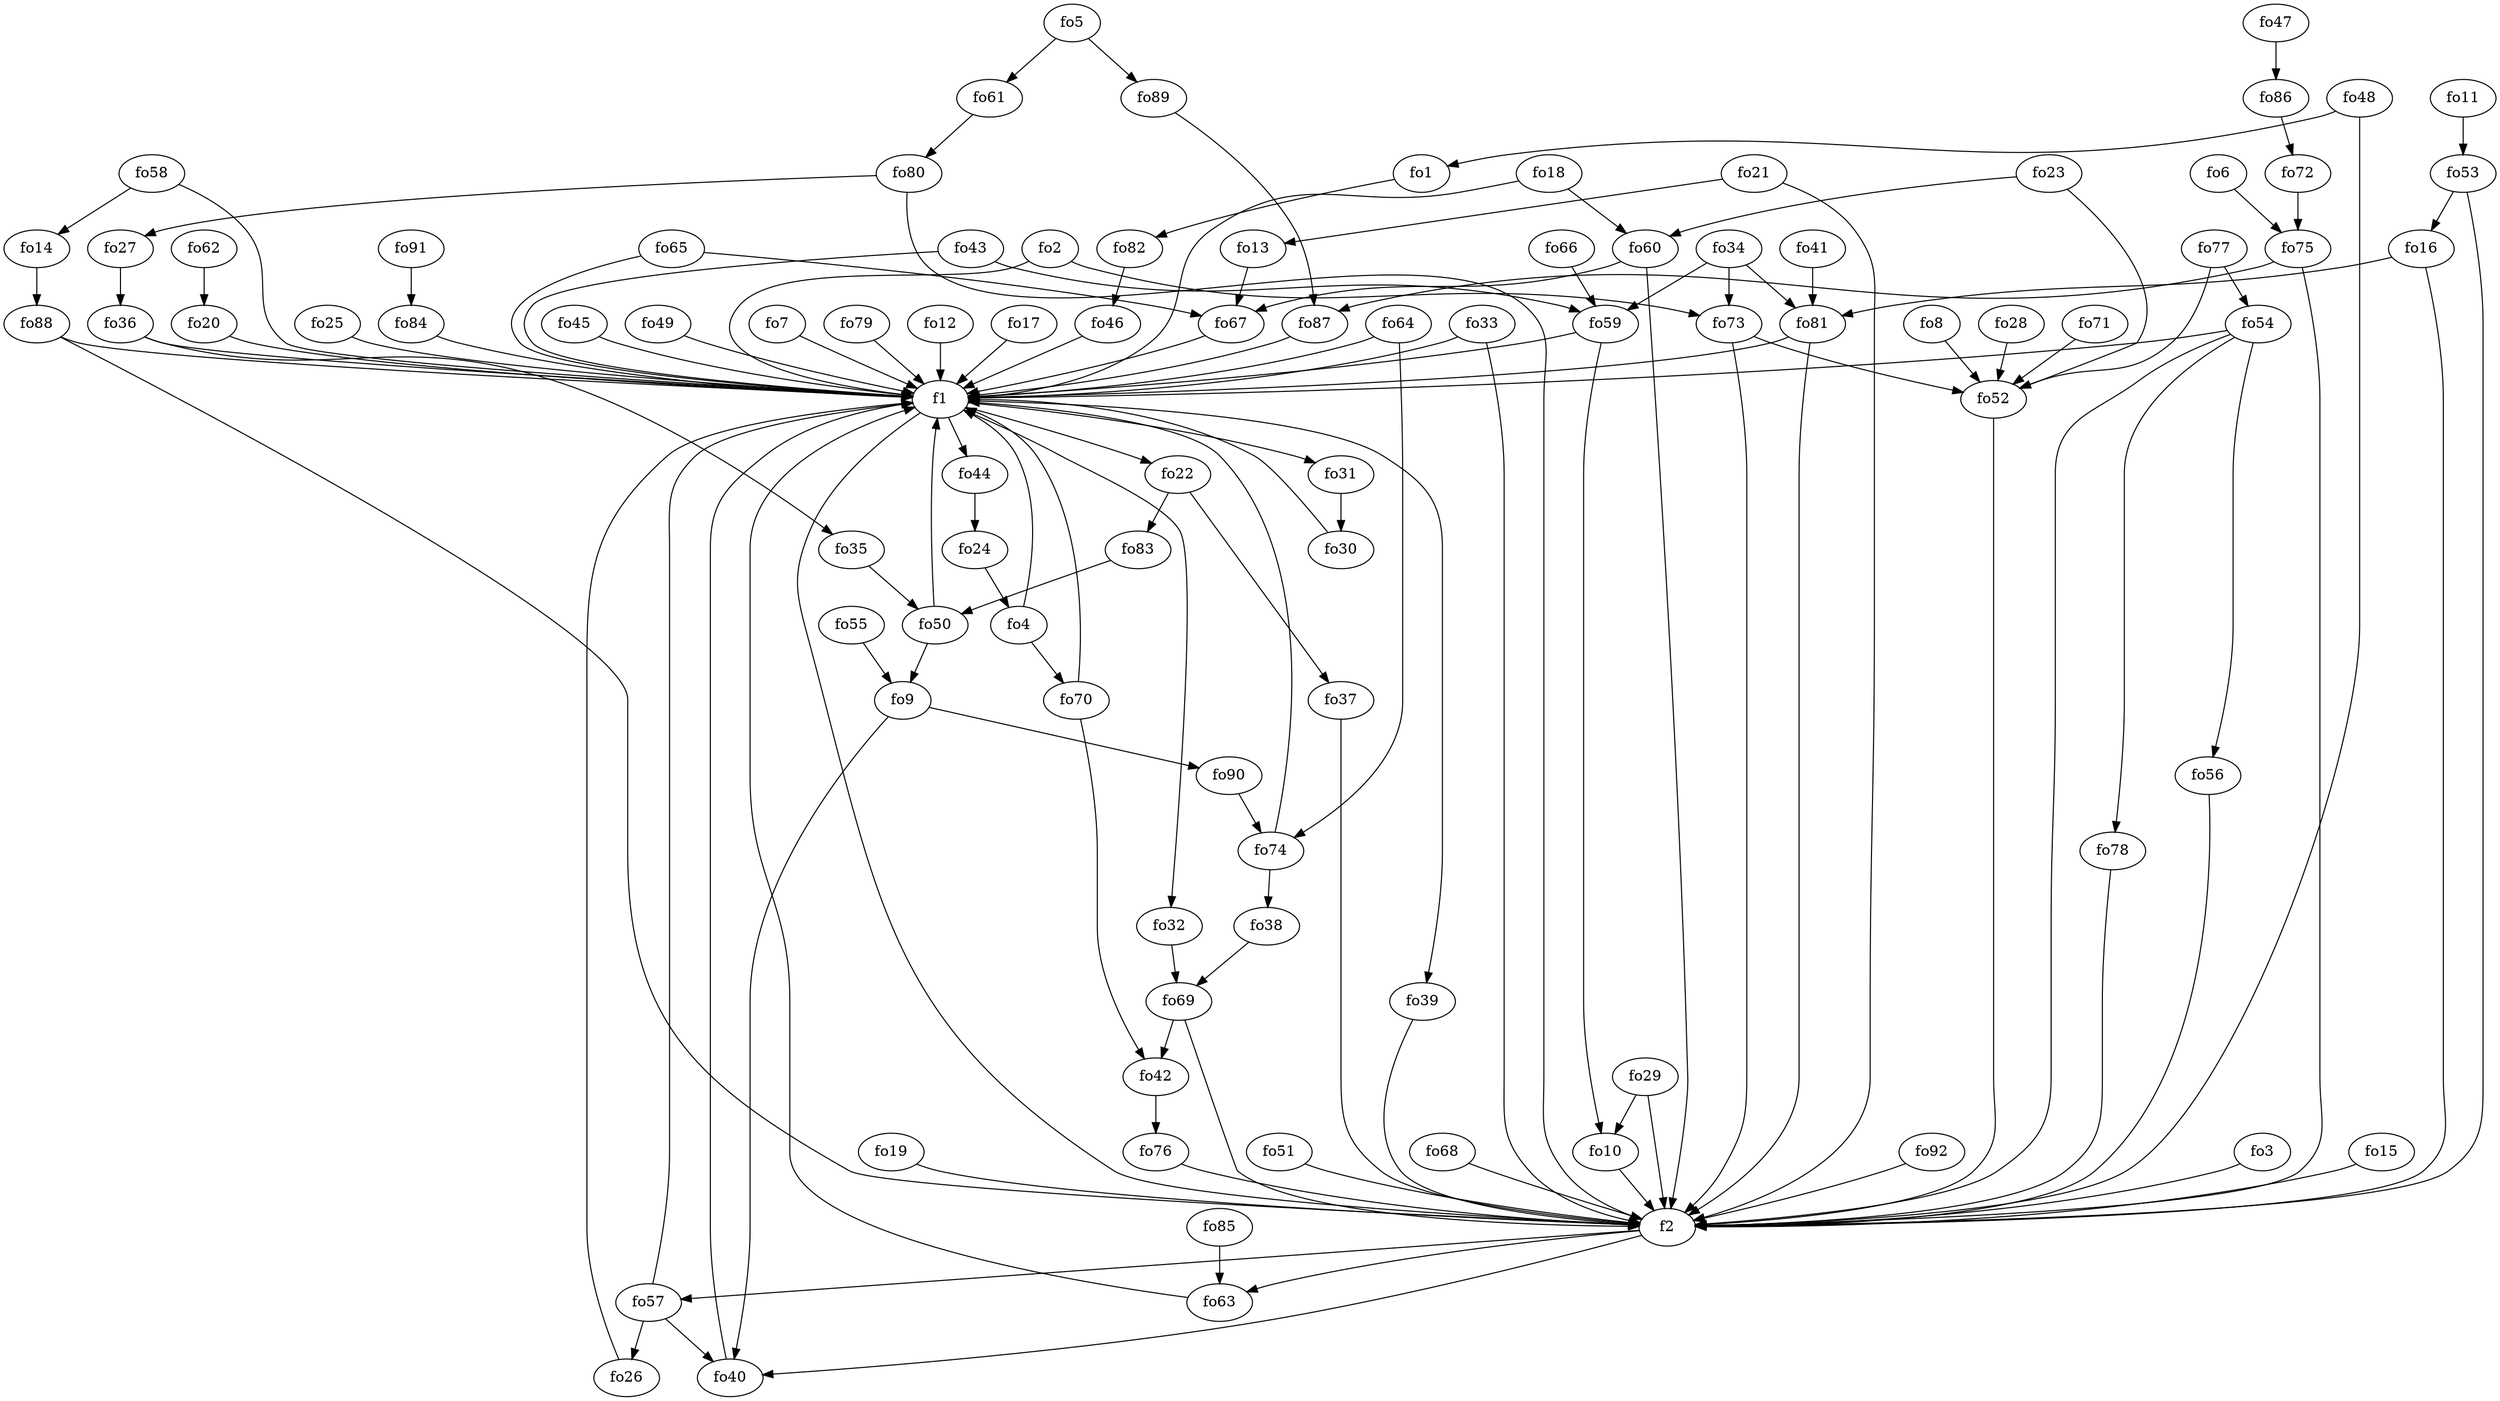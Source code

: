 strict digraph  {
f1;
f2;
fo1;
fo2;
fo3;
fo4;
fo5;
fo6;
fo7;
fo8;
fo9;
fo10;
fo11;
fo12;
fo13;
fo14;
fo15;
fo16;
fo17;
fo18;
fo19;
fo20;
fo21;
fo22;
fo23;
fo24;
fo25;
fo26;
fo27;
fo28;
fo29;
fo30;
fo31;
fo32;
fo33;
fo34;
fo35;
fo36;
fo37;
fo38;
fo39;
fo40;
fo41;
fo42;
fo43;
fo44;
fo45;
fo46;
fo47;
fo48;
fo49;
fo50;
fo51;
fo52;
fo53;
fo54;
fo55;
fo56;
fo57;
fo58;
fo59;
fo60;
fo61;
fo62;
fo63;
fo64;
fo65;
fo66;
fo67;
fo68;
fo69;
fo70;
fo71;
fo72;
fo73;
fo74;
fo75;
fo76;
fo77;
fo78;
fo79;
fo80;
fo81;
fo82;
fo83;
fo84;
fo85;
fo86;
fo87;
fo88;
fo89;
fo90;
fo91;
fo92;
f1 -> f2  [weight=2];
f1 -> fo31  [weight=2];
f1 -> fo44  [weight=2];
f1 -> fo22  [weight=2];
f1 -> fo32  [weight=2];
f1 -> fo39  [weight=2];
f2 -> fo63  [weight=2];
f2 -> fo57  [weight=2];
f2 -> fo40  [weight=2];
fo1 -> fo82  [weight=2];
fo2 -> fo73  [weight=2];
fo2 -> f1  [weight=2];
fo3 -> f2  [weight=2];
fo4 -> f1  [weight=2];
fo4 -> fo70  [weight=2];
fo5 -> fo61  [weight=2];
fo5 -> fo89  [weight=2];
fo6 -> fo75  [weight=2];
fo7 -> f1  [weight=2];
fo8 -> fo52  [weight=2];
fo9 -> fo90  [weight=2];
fo9 -> fo40  [weight=2];
fo10 -> f2  [weight=2];
fo11 -> fo53  [weight=2];
fo12 -> f1  [weight=2];
fo13 -> fo67  [weight=2];
fo14 -> fo88  [weight=2];
fo15 -> f2  [weight=2];
fo16 -> f2  [weight=2];
fo16 -> fo81  [weight=2];
fo17 -> f1  [weight=2];
fo18 -> f1  [weight=2];
fo18 -> fo60  [weight=2];
fo19 -> f2  [weight=2];
fo20 -> f1  [weight=2];
fo21 -> f2  [weight=2];
fo21 -> fo13  [weight=2];
fo22 -> fo37  [weight=2];
fo22 -> fo83  [weight=2];
fo23 -> fo52  [weight=2];
fo23 -> fo60  [weight=2];
fo24 -> fo4  [weight=2];
fo25 -> f1  [weight=2];
fo26 -> f1  [weight=2];
fo27 -> fo36  [weight=2];
fo28 -> fo52  [weight=2];
fo29 -> fo10  [weight=2];
fo29 -> f2  [weight=2];
fo30 -> f1  [weight=2];
fo31 -> fo30  [weight=2];
fo32 -> fo69  [weight=2];
fo33 -> f2  [weight=2];
fo33 -> f1  [weight=2];
fo34 -> fo73  [weight=2];
fo34 -> fo81  [weight=2];
fo34 -> fo59  [weight=2];
fo35 -> fo50  [weight=2];
fo36 -> fo35  [weight=2];
fo36 -> f1  [weight=2];
fo37 -> f2  [weight=2];
fo38 -> fo69  [weight=2];
fo39 -> f2  [weight=2];
fo40 -> f1  [weight=2];
fo41 -> fo81  [weight=2];
fo42 -> fo76  [weight=2];
fo43 -> fo59  [weight=2];
fo43 -> f1  [weight=2];
fo44 -> fo24  [weight=2];
fo45 -> f1  [weight=2];
fo46 -> f1  [weight=2];
fo47 -> fo86  [weight=2];
fo48 -> f2  [weight=2];
fo48 -> fo1  [weight=2];
fo49 -> f1  [weight=2];
fo50 -> f1  [weight=2];
fo50 -> fo9  [weight=2];
fo51 -> f2  [weight=2];
fo52 -> f2  [weight=2];
fo53 -> f2  [weight=2];
fo53 -> fo16  [weight=2];
fo54 -> f2  [weight=2];
fo54 -> f1  [weight=2];
fo54 -> fo78  [weight=2];
fo54 -> fo56  [weight=2];
fo55 -> fo9  [weight=2];
fo56 -> f2  [weight=2];
fo57 -> fo26  [weight=2];
fo57 -> f1  [weight=2];
fo57 -> fo40  [weight=2];
fo58 -> fo14  [weight=2];
fo58 -> f1  [weight=2];
fo59 -> fo10  [weight=2];
fo59 -> f1  [weight=2];
fo60 -> f2  [weight=2];
fo60 -> fo67  [weight=2];
fo61 -> fo80  [weight=2];
fo62 -> fo20  [weight=2];
fo63 -> f1  [weight=2];
fo64 -> f1  [weight=2];
fo64 -> fo74  [weight=2];
fo65 -> fo67  [weight=2];
fo65 -> f1  [weight=2];
fo66 -> fo59  [weight=2];
fo67 -> f1  [weight=2];
fo68 -> f2  [weight=2];
fo69 -> fo42  [weight=2];
fo69 -> f2  [weight=2];
fo70 -> fo42  [weight=2];
fo70 -> f1  [weight=2];
fo71 -> fo52  [weight=2];
fo72 -> fo75  [weight=2];
fo73 -> fo52  [weight=2];
fo73 -> f2  [weight=2];
fo74 -> f1  [weight=2];
fo74 -> fo38  [weight=2];
fo75 -> f2  [weight=2];
fo75 -> fo87  [weight=2];
fo76 -> f2  [weight=2];
fo77 -> fo52  [weight=2];
fo77 -> fo54  [weight=2];
fo78 -> f2  [weight=2];
fo79 -> f1  [weight=2];
fo80 -> f2  [weight=2];
fo80 -> fo27  [weight=2];
fo81 -> f1  [weight=2];
fo81 -> f2  [weight=2];
fo82 -> fo46  [weight=2];
fo83 -> fo50  [weight=2];
fo84 -> f1  [weight=2];
fo85 -> fo63  [weight=2];
fo86 -> fo72  [weight=2];
fo87 -> f1  [weight=2];
fo88 -> f1  [weight=2];
fo88 -> f2  [weight=2];
fo89 -> fo87  [weight=2];
fo90 -> fo74  [weight=2];
fo91 -> fo84  [weight=2];
fo92 -> f2  [weight=2];
}
